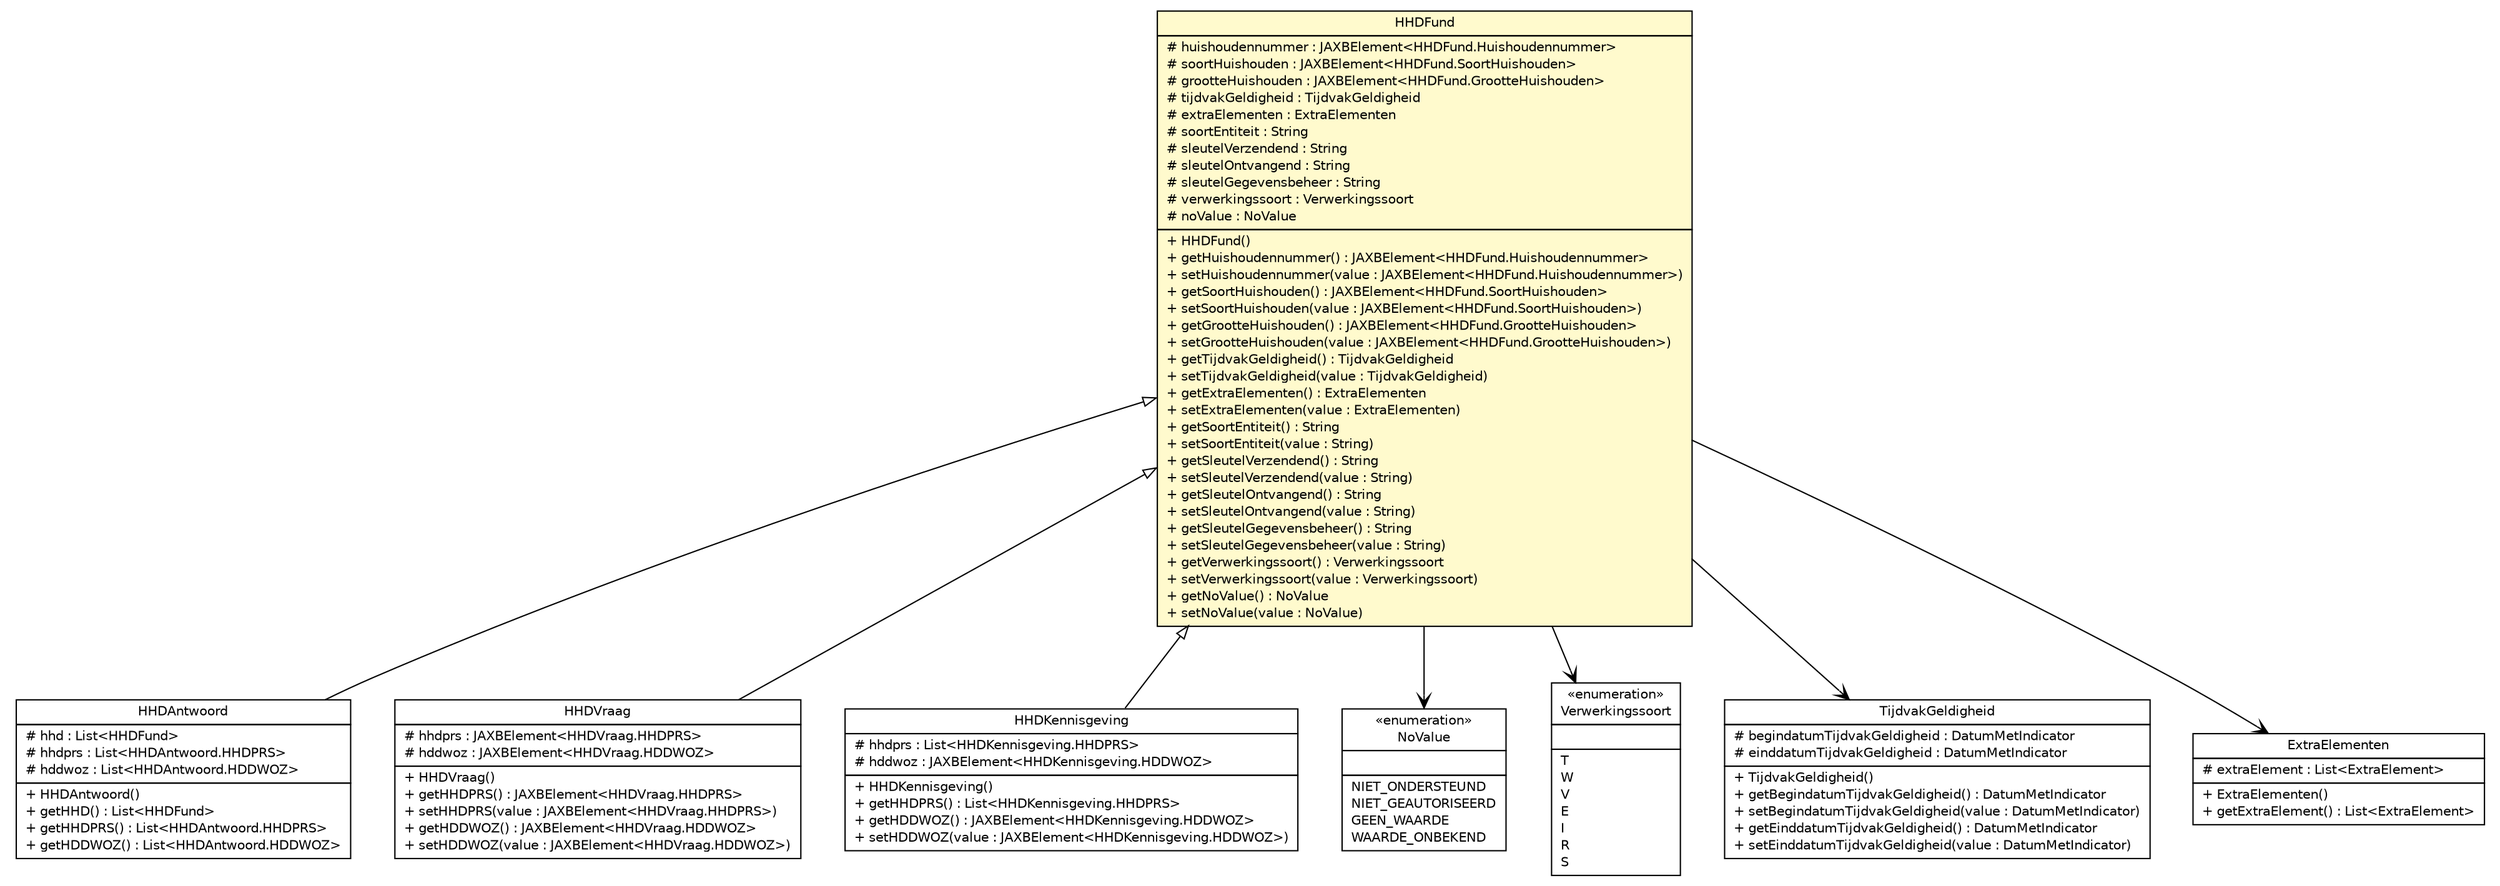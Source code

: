 #!/usr/local/bin/dot
#
# Class diagram 
# Generated by UMLGraph version R5_6-24-gf6e263 (http://www.umlgraph.org/)
#

digraph G {
	edge [fontname="Helvetica",fontsize=10,labelfontname="Helvetica",labelfontsize=10];
	node [fontname="Helvetica",fontsize=10,shape=plaintext];
	nodesep=0.25;
	ranksep=0.5;
	// nl.egem.stuf.sector.bg._0204.HHDFund
	c62380 [label=<<table title="nl.egem.stuf.sector.bg._0204.HHDFund" border="0" cellborder="1" cellspacing="0" cellpadding="2" port="p" bgcolor="lemonChiffon" href="./HHDFund.html">
		<tr><td><table border="0" cellspacing="0" cellpadding="1">
<tr><td align="center" balign="center"> HHDFund </td></tr>
		</table></td></tr>
		<tr><td><table border="0" cellspacing="0" cellpadding="1">
<tr><td align="left" balign="left"> # huishoudennummer : JAXBElement&lt;HHDFund.Huishoudennummer&gt; </td></tr>
<tr><td align="left" balign="left"> # soortHuishouden : JAXBElement&lt;HHDFund.SoortHuishouden&gt; </td></tr>
<tr><td align="left" balign="left"> # grootteHuishouden : JAXBElement&lt;HHDFund.GrootteHuishouden&gt; </td></tr>
<tr><td align="left" balign="left"> # tijdvakGeldigheid : TijdvakGeldigheid </td></tr>
<tr><td align="left" balign="left"> # extraElementen : ExtraElementen </td></tr>
<tr><td align="left" balign="left"> # soortEntiteit : String </td></tr>
<tr><td align="left" balign="left"> # sleutelVerzendend : String </td></tr>
<tr><td align="left" balign="left"> # sleutelOntvangend : String </td></tr>
<tr><td align="left" balign="left"> # sleutelGegevensbeheer : String </td></tr>
<tr><td align="left" balign="left"> # verwerkingssoort : Verwerkingssoort </td></tr>
<tr><td align="left" balign="left"> # noValue : NoValue </td></tr>
		</table></td></tr>
		<tr><td><table border="0" cellspacing="0" cellpadding="1">
<tr><td align="left" balign="left"> + HHDFund() </td></tr>
<tr><td align="left" balign="left"> + getHuishoudennummer() : JAXBElement&lt;HHDFund.Huishoudennummer&gt; </td></tr>
<tr><td align="left" balign="left"> + setHuishoudennummer(value : JAXBElement&lt;HHDFund.Huishoudennummer&gt;) </td></tr>
<tr><td align="left" balign="left"> + getSoortHuishouden() : JAXBElement&lt;HHDFund.SoortHuishouden&gt; </td></tr>
<tr><td align="left" balign="left"> + setSoortHuishouden(value : JAXBElement&lt;HHDFund.SoortHuishouden&gt;) </td></tr>
<tr><td align="left" balign="left"> + getGrootteHuishouden() : JAXBElement&lt;HHDFund.GrootteHuishouden&gt; </td></tr>
<tr><td align="left" balign="left"> + setGrootteHuishouden(value : JAXBElement&lt;HHDFund.GrootteHuishouden&gt;) </td></tr>
<tr><td align="left" balign="left"> + getTijdvakGeldigheid() : TijdvakGeldigheid </td></tr>
<tr><td align="left" balign="left"> + setTijdvakGeldigheid(value : TijdvakGeldigheid) </td></tr>
<tr><td align="left" balign="left"> + getExtraElementen() : ExtraElementen </td></tr>
<tr><td align="left" balign="left"> + setExtraElementen(value : ExtraElementen) </td></tr>
<tr><td align="left" balign="left"> + getSoortEntiteit() : String </td></tr>
<tr><td align="left" balign="left"> + setSoortEntiteit(value : String) </td></tr>
<tr><td align="left" balign="left"> + getSleutelVerzendend() : String </td></tr>
<tr><td align="left" balign="left"> + setSleutelVerzendend(value : String) </td></tr>
<tr><td align="left" balign="left"> + getSleutelOntvangend() : String </td></tr>
<tr><td align="left" balign="left"> + setSleutelOntvangend(value : String) </td></tr>
<tr><td align="left" balign="left"> + getSleutelGegevensbeheer() : String </td></tr>
<tr><td align="left" balign="left"> + setSleutelGegevensbeheer(value : String) </td></tr>
<tr><td align="left" balign="left"> + getVerwerkingssoort() : Verwerkingssoort </td></tr>
<tr><td align="left" balign="left"> + setVerwerkingssoort(value : Verwerkingssoort) </td></tr>
<tr><td align="left" balign="left"> + getNoValue() : NoValue </td></tr>
<tr><td align="left" balign="left"> + setNoValue(value : NoValue) </td></tr>
		</table></td></tr>
		</table>>, URL="./HHDFund.html", fontname="Helvetica", fontcolor="black", fontsize=10.0];
	// nl.egem.stuf.sector.bg._0204.HHDAntwoord
	c62414 [label=<<table title="nl.egem.stuf.sector.bg._0204.HHDAntwoord" border="0" cellborder="1" cellspacing="0" cellpadding="2" port="p" href="./HHDAntwoord.html">
		<tr><td><table border="0" cellspacing="0" cellpadding="1">
<tr><td align="center" balign="center"> HHDAntwoord </td></tr>
		</table></td></tr>
		<tr><td><table border="0" cellspacing="0" cellpadding="1">
<tr><td align="left" balign="left"> # hhd : List&lt;HHDFund&gt; </td></tr>
<tr><td align="left" balign="left"> # hhdprs : List&lt;HHDAntwoord.HHDPRS&gt; </td></tr>
<tr><td align="left" balign="left"> # hddwoz : List&lt;HHDAntwoord.HDDWOZ&gt; </td></tr>
		</table></td></tr>
		<tr><td><table border="0" cellspacing="0" cellpadding="1">
<tr><td align="left" balign="left"> + HHDAntwoord() </td></tr>
<tr><td align="left" balign="left"> + getHHD() : List&lt;HHDFund&gt; </td></tr>
<tr><td align="left" balign="left"> + getHHDPRS() : List&lt;HHDAntwoord.HHDPRS&gt; </td></tr>
<tr><td align="left" balign="left"> + getHDDWOZ() : List&lt;HHDAntwoord.HDDWOZ&gt; </td></tr>
		</table></td></tr>
		</table>>, URL="./HHDAntwoord.html", fontname="Helvetica", fontcolor="black", fontsize=10.0];
	// nl.egem.stuf.sector.bg._0204.HHDVraag
	c62426 [label=<<table title="nl.egem.stuf.sector.bg._0204.HHDVraag" border="0" cellborder="1" cellspacing="0" cellpadding="2" port="p" href="./HHDVraag.html">
		<tr><td><table border="0" cellspacing="0" cellpadding="1">
<tr><td align="center" balign="center"> HHDVraag </td></tr>
		</table></td></tr>
		<tr><td><table border="0" cellspacing="0" cellpadding="1">
<tr><td align="left" balign="left"> # hhdprs : JAXBElement&lt;HHDVraag.HHDPRS&gt; </td></tr>
<tr><td align="left" balign="left"> # hddwoz : JAXBElement&lt;HHDVraag.HDDWOZ&gt; </td></tr>
		</table></td></tr>
		<tr><td><table border="0" cellspacing="0" cellpadding="1">
<tr><td align="left" balign="left"> + HHDVraag() </td></tr>
<tr><td align="left" balign="left"> + getHHDPRS() : JAXBElement&lt;HHDVraag.HHDPRS&gt; </td></tr>
<tr><td align="left" balign="left"> + setHHDPRS(value : JAXBElement&lt;HHDVraag.HHDPRS&gt;) </td></tr>
<tr><td align="left" balign="left"> + getHDDWOZ() : JAXBElement&lt;HHDVraag.HDDWOZ&gt; </td></tr>
<tr><td align="left" balign="left"> + setHDDWOZ(value : JAXBElement&lt;HHDVraag.HDDWOZ&gt;) </td></tr>
		</table></td></tr>
		</table>>, URL="./HHDVraag.html", fontname="Helvetica", fontcolor="black", fontsize=10.0];
	// nl.egem.stuf.sector.bg._0204.HHDKennisgeving
	c62453 [label=<<table title="nl.egem.stuf.sector.bg._0204.HHDKennisgeving" border="0" cellborder="1" cellspacing="0" cellpadding="2" port="p" href="./HHDKennisgeving.html">
		<tr><td><table border="0" cellspacing="0" cellpadding="1">
<tr><td align="center" balign="center"> HHDKennisgeving </td></tr>
		</table></td></tr>
		<tr><td><table border="0" cellspacing="0" cellpadding="1">
<tr><td align="left" balign="left"> # hhdprs : List&lt;HHDKennisgeving.HHDPRS&gt; </td></tr>
<tr><td align="left" balign="left"> # hddwoz : JAXBElement&lt;HHDKennisgeving.HDDWOZ&gt; </td></tr>
		</table></td></tr>
		<tr><td><table border="0" cellspacing="0" cellpadding="1">
<tr><td align="left" balign="left"> + HHDKennisgeving() </td></tr>
<tr><td align="left" balign="left"> + getHHDPRS() : List&lt;HHDKennisgeving.HHDPRS&gt; </td></tr>
<tr><td align="left" balign="left"> + getHDDWOZ() : JAXBElement&lt;HHDKennisgeving.HDDWOZ&gt; </td></tr>
<tr><td align="left" balign="left"> + setHDDWOZ(value : JAXBElement&lt;HHDKennisgeving.HDDWOZ&gt;) </td></tr>
		</table></td></tr>
		</table>>, URL="./HHDKennisgeving.html", fontname="Helvetica", fontcolor="black", fontsize=10.0];
	// nl.egem.stuf.stuf0204.NoValue
	c62730 [label=<<table title="nl.egem.stuf.stuf0204.NoValue" border="0" cellborder="1" cellspacing="0" cellpadding="2" port="p" href="../../../stuf0204/NoValue.html">
		<tr><td><table border="0" cellspacing="0" cellpadding="1">
<tr><td align="center" balign="center"> &#171;enumeration&#187; </td></tr>
<tr><td align="center" balign="center"> NoValue </td></tr>
		</table></td></tr>
		<tr><td><table border="0" cellspacing="0" cellpadding="1">
<tr><td align="left" balign="left">  </td></tr>
		</table></td></tr>
		<tr><td><table border="0" cellspacing="0" cellpadding="1">
<tr><td align="left" balign="left"> NIET_ONDERSTEUND </td></tr>
<tr><td align="left" balign="left"> NIET_GEAUTORISEERD </td></tr>
<tr><td align="left" balign="left"> GEEN_WAARDE </td></tr>
<tr><td align="left" balign="left"> WAARDE_ONBEKEND </td></tr>
		</table></td></tr>
		</table>>, URL="../../../stuf0204/NoValue.html", fontname="Helvetica", fontcolor="black", fontsize=10.0];
	// nl.egem.stuf.stuf0204.Verwerkingssoort
	c62733 [label=<<table title="nl.egem.stuf.stuf0204.Verwerkingssoort" border="0" cellborder="1" cellspacing="0" cellpadding="2" port="p" href="../../../stuf0204/Verwerkingssoort.html">
		<tr><td><table border="0" cellspacing="0" cellpadding="1">
<tr><td align="center" balign="center"> &#171;enumeration&#187; </td></tr>
<tr><td align="center" balign="center"> Verwerkingssoort </td></tr>
		</table></td></tr>
		<tr><td><table border="0" cellspacing="0" cellpadding="1">
<tr><td align="left" balign="left">  </td></tr>
		</table></td></tr>
		<tr><td><table border="0" cellspacing="0" cellpadding="1">
<tr><td align="left" balign="left"> T </td></tr>
<tr><td align="left" balign="left"> W </td></tr>
<tr><td align="left" balign="left"> V </td></tr>
<tr><td align="left" balign="left"> E </td></tr>
<tr><td align="left" balign="left"> I </td></tr>
<tr><td align="left" balign="left"> R </td></tr>
<tr><td align="left" balign="left"> S </td></tr>
		</table></td></tr>
		</table>>, URL="../../../stuf0204/Verwerkingssoort.html", fontname="Helvetica", fontcolor="black", fontsize=10.0];
	// nl.egem.stuf.stuf0204.TijdvakGeldigheid
	c62734 [label=<<table title="nl.egem.stuf.stuf0204.TijdvakGeldigheid" border="0" cellborder="1" cellspacing="0" cellpadding="2" port="p" href="../../../stuf0204/TijdvakGeldigheid.html">
		<tr><td><table border="0" cellspacing="0" cellpadding="1">
<tr><td align="center" balign="center"> TijdvakGeldigheid </td></tr>
		</table></td></tr>
		<tr><td><table border="0" cellspacing="0" cellpadding="1">
<tr><td align="left" balign="left"> # begindatumTijdvakGeldigheid : DatumMetIndicator </td></tr>
<tr><td align="left" balign="left"> # einddatumTijdvakGeldigheid : DatumMetIndicator </td></tr>
		</table></td></tr>
		<tr><td><table border="0" cellspacing="0" cellpadding="1">
<tr><td align="left" balign="left"> + TijdvakGeldigheid() </td></tr>
<tr><td align="left" balign="left"> + getBegindatumTijdvakGeldigheid() : DatumMetIndicator </td></tr>
<tr><td align="left" balign="left"> + setBegindatumTijdvakGeldigheid(value : DatumMetIndicator) </td></tr>
<tr><td align="left" balign="left"> + getEinddatumTijdvakGeldigheid() : DatumMetIndicator </td></tr>
<tr><td align="left" balign="left"> + setEinddatumTijdvakGeldigheid(value : DatumMetIndicator) </td></tr>
		</table></td></tr>
		</table>>, URL="../../../stuf0204/TijdvakGeldigheid.html", fontname="Helvetica", fontcolor="black", fontsize=10.0];
	// nl.egem.stuf.stuf0204.ExtraElementen
	c62745 [label=<<table title="nl.egem.stuf.stuf0204.ExtraElementen" border="0" cellborder="1" cellspacing="0" cellpadding="2" port="p" href="../../../stuf0204/ExtraElementen.html">
		<tr><td><table border="0" cellspacing="0" cellpadding="1">
<tr><td align="center" balign="center"> ExtraElementen </td></tr>
		</table></td></tr>
		<tr><td><table border="0" cellspacing="0" cellpadding="1">
<tr><td align="left" balign="left"> # extraElement : List&lt;ExtraElement&gt; </td></tr>
		</table></td></tr>
		<tr><td><table border="0" cellspacing="0" cellpadding="1">
<tr><td align="left" balign="left"> + ExtraElementen() </td></tr>
<tr><td align="left" balign="left"> + getExtraElement() : List&lt;ExtraElement&gt; </td></tr>
		</table></td></tr>
		</table>>, URL="../../../stuf0204/ExtraElementen.html", fontname="Helvetica", fontcolor="black", fontsize=10.0];
	//nl.egem.stuf.sector.bg._0204.HHDAntwoord extends nl.egem.stuf.sector.bg._0204.HHDFund
	c62380:p -> c62414:p [dir=back,arrowtail=empty];
	//nl.egem.stuf.sector.bg._0204.HHDVraag extends nl.egem.stuf.sector.bg._0204.HHDFund
	c62380:p -> c62426:p [dir=back,arrowtail=empty];
	//nl.egem.stuf.sector.bg._0204.HHDKennisgeving extends nl.egem.stuf.sector.bg._0204.HHDFund
	c62380:p -> c62453:p [dir=back,arrowtail=empty];
	// nl.egem.stuf.sector.bg._0204.HHDFund NAVASSOC nl.egem.stuf.stuf0204.TijdvakGeldigheid
	c62380:p -> c62734:p [taillabel="", label="", headlabel="", fontname="Helvetica", fontcolor="black", fontsize=10.0, color="black", arrowhead=open];
	// nl.egem.stuf.sector.bg._0204.HHDFund NAVASSOC nl.egem.stuf.stuf0204.ExtraElementen
	c62380:p -> c62745:p [taillabel="", label="", headlabel="", fontname="Helvetica", fontcolor="black", fontsize=10.0, color="black", arrowhead=open];
	// nl.egem.stuf.sector.bg._0204.HHDFund NAVASSOC nl.egem.stuf.stuf0204.Verwerkingssoort
	c62380:p -> c62733:p [taillabel="", label="", headlabel="", fontname="Helvetica", fontcolor="black", fontsize=10.0, color="black", arrowhead=open];
	// nl.egem.stuf.sector.bg._0204.HHDFund NAVASSOC nl.egem.stuf.stuf0204.NoValue
	c62380:p -> c62730:p [taillabel="", label="", headlabel="", fontname="Helvetica", fontcolor="black", fontsize=10.0, color="black", arrowhead=open];
}

